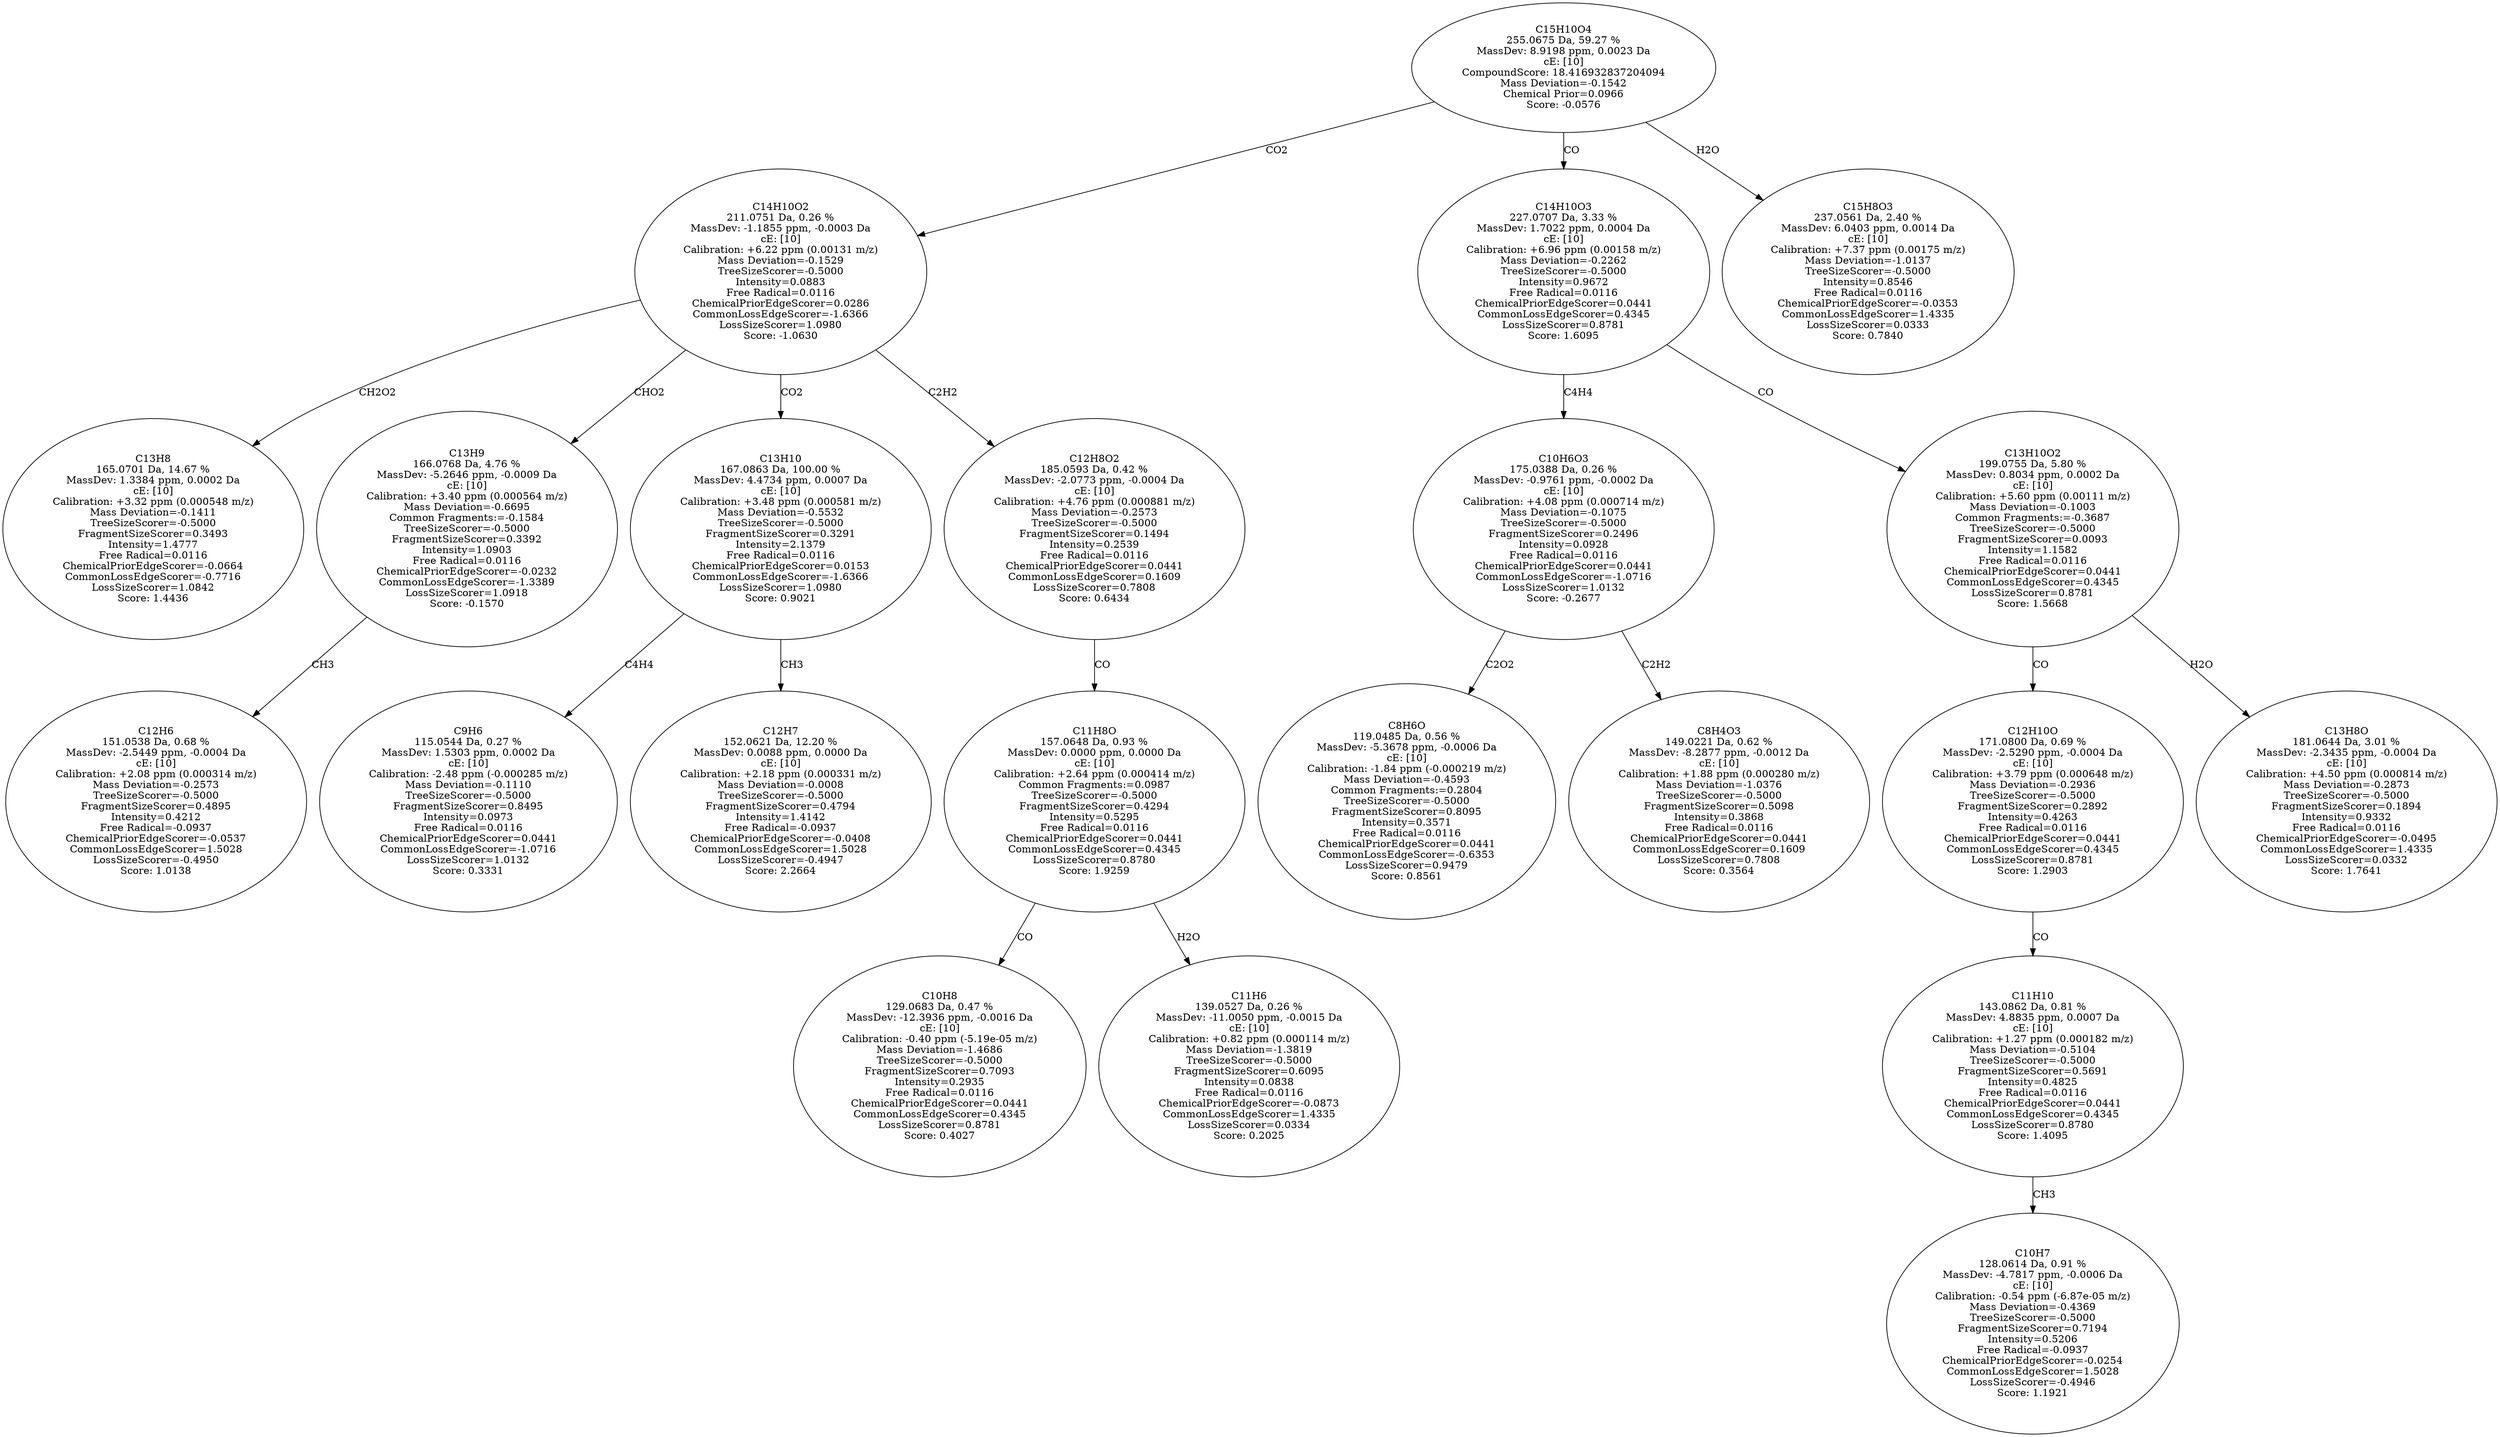 strict digraph {
v1 [label="C13H8\n165.0701 Da, 14.67 %\nMassDev: 1.3384 ppm, 0.0002 Da\ncE: [10]\nCalibration: +3.32 ppm (0.000548 m/z)\nMass Deviation=-0.1411\nTreeSizeScorer=-0.5000\nFragmentSizeScorer=0.3493\nIntensity=1.4777\nFree Radical=0.0116\nChemicalPriorEdgeScorer=-0.0664\nCommonLossEdgeScorer=-0.7716\nLossSizeScorer=1.0842\nScore: 1.4436"];
v2 [label="C12H6\n151.0538 Da, 0.68 %\nMassDev: -2.5449 ppm, -0.0004 Da\ncE: [10]\nCalibration: +2.08 ppm (0.000314 m/z)\nMass Deviation=-0.2573\nTreeSizeScorer=-0.5000\nFragmentSizeScorer=0.4895\nIntensity=0.4212\nFree Radical=-0.0937\nChemicalPriorEdgeScorer=-0.0537\nCommonLossEdgeScorer=1.5028\nLossSizeScorer=-0.4950\nScore: 1.0138"];
v3 [label="C13H9\n166.0768 Da, 4.76 %\nMassDev: -5.2646 ppm, -0.0009 Da\ncE: [10]\nCalibration: +3.40 ppm (0.000564 m/z)\nMass Deviation=-0.6695\nCommon Fragments:=-0.1584\nTreeSizeScorer=-0.5000\nFragmentSizeScorer=0.3392\nIntensity=1.0903\nFree Radical=0.0116\nChemicalPriorEdgeScorer=-0.0232\nCommonLossEdgeScorer=-1.3389\nLossSizeScorer=1.0918\nScore: -0.1570"];
v4 [label="C9H6\n115.0544 Da, 0.27 %\nMassDev: 1.5303 ppm, 0.0002 Da\ncE: [10]\nCalibration: -2.48 ppm (-0.000285 m/z)\nMass Deviation=-0.1110\nTreeSizeScorer=-0.5000\nFragmentSizeScorer=0.8495\nIntensity=0.0973\nFree Radical=0.0116\nChemicalPriorEdgeScorer=0.0441\nCommonLossEdgeScorer=-1.0716\nLossSizeScorer=1.0132\nScore: 0.3331"];
v5 [label="C12H7\n152.0621 Da, 12.20 %\nMassDev: 0.0088 ppm, 0.0000 Da\ncE: [10]\nCalibration: +2.18 ppm (0.000331 m/z)\nMass Deviation=-0.0008\nTreeSizeScorer=-0.5000\nFragmentSizeScorer=0.4794\nIntensity=1.4142\nFree Radical=-0.0937\nChemicalPriorEdgeScorer=-0.0408\nCommonLossEdgeScorer=1.5028\nLossSizeScorer=-0.4947\nScore: 2.2664"];
v6 [label="C13H10\n167.0863 Da, 100.00 %\nMassDev: 4.4734 ppm, 0.0007 Da\ncE: [10]\nCalibration: +3.48 ppm (0.000581 m/z)\nMass Deviation=-0.5532\nTreeSizeScorer=-0.5000\nFragmentSizeScorer=0.3291\nIntensity=2.1379\nFree Radical=0.0116\nChemicalPriorEdgeScorer=0.0153\nCommonLossEdgeScorer=-1.6366\nLossSizeScorer=1.0980\nScore: 0.9021"];
v7 [label="C10H8\n129.0683 Da, 0.47 %\nMassDev: -12.3936 ppm, -0.0016 Da\ncE: [10]\nCalibration: -0.40 ppm (-5.19e-05 m/z)\nMass Deviation=-1.4686\nTreeSizeScorer=-0.5000\nFragmentSizeScorer=0.7093\nIntensity=0.2935\nFree Radical=0.0116\nChemicalPriorEdgeScorer=0.0441\nCommonLossEdgeScorer=0.4345\nLossSizeScorer=0.8781\nScore: 0.4027"];
v8 [label="C11H6\n139.0527 Da, 0.26 %\nMassDev: -11.0050 ppm, -0.0015 Da\ncE: [10]\nCalibration: +0.82 ppm (0.000114 m/z)\nMass Deviation=-1.3819\nTreeSizeScorer=-0.5000\nFragmentSizeScorer=0.6095\nIntensity=0.0838\nFree Radical=0.0116\nChemicalPriorEdgeScorer=-0.0873\nCommonLossEdgeScorer=1.4335\nLossSizeScorer=0.0334\nScore: 0.2025"];
v9 [label="C11H8O\n157.0648 Da, 0.93 %\nMassDev: 0.0000 ppm, 0.0000 Da\ncE: [10]\nCalibration: +2.64 ppm (0.000414 m/z)\nCommon Fragments:=0.0987\nTreeSizeScorer=-0.5000\nFragmentSizeScorer=0.4294\nIntensity=0.5295\nFree Radical=0.0116\nChemicalPriorEdgeScorer=0.0441\nCommonLossEdgeScorer=0.4345\nLossSizeScorer=0.8780\nScore: 1.9259"];
v10 [label="C12H8O2\n185.0593 Da, 0.42 %\nMassDev: -2.0773 ppm, -0.0004 Da\ncE: [10]\nCalibration: +4.76 ppm (0.000881 m/z)\nMass Deviation=-0.2573\nTreeSizeScorer=-0.5000\nFragmentSizeScorer=0.1494\nIntensity=0.2539\nFree Radical=0.0116\nChemicalPriorEdgeScorer=0.0441\nCommonLossEdgeScorer=0.1609\nLossSizeScorer=0.7808\nScore: 0.6434"];
v11 [label="C14H10O2\n211.0751 Da, 0.26 %\nMassDev: -1.1855 ppm, -0.0003 Da\ncE: [10]\nCalibration: +6.22 ppm (0.00131 m/z)\nMass Deviation=-0.1529\nTreeSizeScorer=-0.5000\nIntensity=0.0883\nFree Radical=0.0116\nChemicalPriorEdgeScorer=0.0286\nCommonLossEdgeScorer=-1.6366\nLossSizeScorer=1.0980\nScore: -1.0630"];
v12 [label="C8H6O\n119.0485 Da, 0.56 %\nMassDev: -5.3678 ppm, -0.0006 Da\ncE: [10]\nCalibration: -1.84 ppm (-0.000219 m/z)\nMass Deviation=-0.4593\nCommon Fragments:=0.2804\nTreeSizeScorer=-0.5000\nFragmentSizeScorer=0.8095\nIntensity=0.3571\nFree Radical=0.0116\nChemicalPriorEdgeScorer=0.0441\nCommonLossEdgeScorer=-0.6353\nLossSizeScorer=0.9479\nScore: 0.8561"];
v13 [label="C8H4O3\n149.0221 Da, 0.62 %\nMassDev: -8.2877 ppm, -0.0012 Da\ncE: [10]\nCalibration: +1.88 ppm (0.000280 m/z)\nMass Deviation=-1.0376\nTreeSizeScorer=-0.5000\nFragmentSizeScorer=0.5098\nIntensity=0.3868\nFree Radical=0.0116\nChemicalPriorEdgeScorer=0.0441\nCommonLossEdgeScorer=0.1609\nLossSizeScorer=0.7808\nScore: 0.3564"];
v14 [label="C10H6O3\n175.0388 Da, 0.26 %\nMassDev: -0.9761 ppm, -0.0002 Da\ncE: [10]\nCalibration: +4.08 ppm (0.000714 m/z)\nMass Deviation=-0.1075\nTreeSizeScorer=-0.5000\nFragmentSizeScorer=0.2496\nIntensity=0.0928\nFree Radical=0.0116\nChemicalPriorEdgeScorer=0.0441\nCommonLossEdgeScorer=-1.0716\nLossSizeScorer=1.0132\nScore: -0.2677"];
v15 [label="C10H7\n128.0614 Da, 0.91 %\nMassDev: -4.7817 ppm, -0.0006 Da\ncE: [10]\nCalibration: -0.54 ppm (-6.87e-05 m/z)\nMass Deviation=-0.4369\nTreeSizeScorer=-0.5000\nFragmentSizeScorer=0.7194\nIntensity=0.5206\nFree Radical=-0.0937\nChemicalPriorEdgeScorer=-0.0254\nCommonLossEdgeScorer=1.5028\nLossSizeScorer=-0.4946\nScore: 1.1921"];
v16 [label="C11H10\n143.0862 Da, 0.81 %\nMassDev: 4.8835 ppm, 0.0007 Da\ncE: [10]\nCalibration: +1.27 ppm (0.000182 m/z)\nMass Deviation=-0.5104\nTreeSizeScorer=-0.5000\nFragmentSizeScorer=0.5691\nIntensity=0.4825\nFree Radical=0.0116\nChemicalPriorEdgeScorer=0.0441\nCommonLossEdgeScorer=0.4345\nLossSizeScorer=0.8780\nScore: 1.4095"];
v17 [label="C12H10O\n171.0800 Da, 0.69 %\nMassDev: -2.5290 ppm, -0.0004 Da\ncE: [10]\nCalibration: +3.79 ppm (0.000648 m/z)\nMass Deviation=-0.2936\nTreeSizeScorer=-0.5000\nFragmentSizeScorer=0.2892\nIntensity=0.4263\nFree Radical=0.0116\nChemicalPriorEdgeScorer=0.0441\nCommonLossEdgeScorer=0.4345\nLossSizeScorer=0.8781\nScore: 1.2903"];
v18 [label="C13H8O\n181.0644 Da, 3.01 %\nMassDev: -2.3435 ppm, -0.0004 Da\ncE: [10]\nCalibration: +4.50 ppm (0.000814 m/z)\nMass Deviation=-0.2873\nTreeSizeScorer=-0.5000\nFragmentSizeScorer=0.1894\nIntensity=0.9332\nFree Radical=0.0116\nChemicalPriorEdgeScorer=-0.0495\nCommonLossEdgeScorer=1.4335\nLossSizeScorer=0.0332\nScore: 1.7641"];
v19 [label="C13H10O2\n199.0755 Da, 5.80 %\nMassDev: 0.8034 ppm, 0.0002 Da\ncE: [10]\nCalibration: +5.60 ppm (0.00111 m/z)\nMass Deviation=-0.1003\nCommon Fragments:=-0.3687\nTreeSizeScorer=-0.5000\nFragmentSizeScorer=0.0093\nIntensity=1.1582\nFree Radical=0.0116\nChemicalPriorEdgeScorer=0.0441\nCommonLossEdgeScorer=0.4345\nLossSizeScorer=0.8781\nScore: 1.5668"];
v20 [label="C14H10O3\n227.0707 Da, 3.33 %\nMassDev: 1.7022 ppm, 0.0004 Da\ncE: [10]\nCalibration: +6.96 ppm (0.00158 m/z)\nMass Deviation=-0.2262\nTreeSizeScorer=-0.5000\nIntensity=0.9672\nFree Radical=0.0116\nChemicalPriorEdgeScorer=0.0441\nCommonLossEdgeScorer=0.4345\nLossSizeScorer=0.8781\nScore: 1.6095"];
v21 [label="C15H8O3\n237.0561 Da, 2.40 %\nMassDev: 6.0403 ppm, 0.0014 Da\ncE: [10]\nCalibration: +7.37 ppm (0.00175 m/z)\nMass Deviation=-1.0137\nTreeSizeScorer=-0.5000\nIntensity=0.8546\nFree Radical=0.0116\nChemicalPriorEdgeScorer=-0.0353\nCommonLossEdgeScorer=1.4335\nLossSizeScorer=0.0333\nScore: 0.7840"];
v22 [label="C15H10O4\n255.0675 Da, 59.27 %\nMassDev: 8.9198 ppm, 0.0023 Da\ncE: [10]\nCompoundScore: 18.416932837204094\nMass Deviation=-0.1542\nChemical Prior=0.0966\nScore: -0.0576"];
v11 -> v1 [label="CH2O2"];
v3 -> v2 [label="CH3"];
v11 -> v3 [label="CHO2"];
v6 -> v4 [label="C4H4"];
v6 -> v5 [label="CH3"];
v11 -> v6 [label="CO2"];
v9 -> v7 [label="CO"];
v9 -> v8 [label="H2O"];
v10 -> v9 [label="CO"];
v11 -> v10 [label="C2H2"];
v22 -> v11 [label="CO2"];
v14 -> v12 [label="C2O2"];
v14 -> v13 [label="C2H2"];
v20 -> v14 [label="C4H4"];
v16 -> v15 [label="CH3"];
v17 -> v16 [label="CO"];
v19 -> v17 [label="CO"];
v19 -> v18 [label="H2O"];
v20 -> v19 [label="CO"];
v22 -> v20 [label="CO"];
v22 -> v21 [label="H2O"];
}